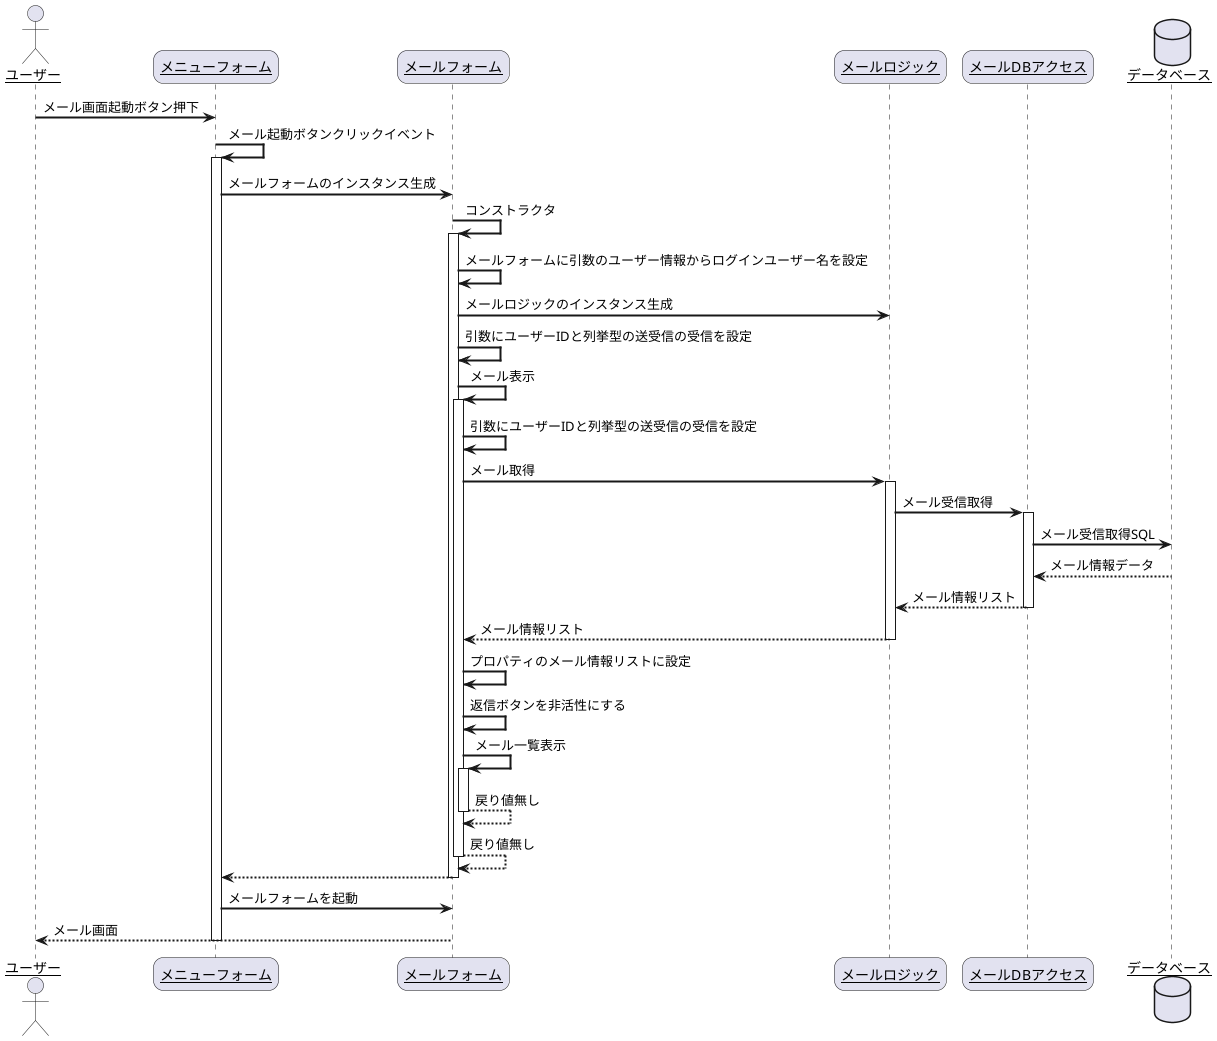 @startuml
skinparam sequenceArrowThickness 2
skinparam roundcorner 20
skinparam maxmessagesize 60
skinparam sequenceParticipant underline

actor "ユーザー" as user
participant "メニューフォーム" as menu_form
participant "メールフォーム" as mail_form
participant "メールロジック" as mail_logic
participant "メールDBアクセス" as mail_data_acces
database "データベース" as db

user -> menu_form: メール画面起動ボタン押下
menu_form -> menu_form: メール起動ボタンクリックイベント
activate menu_form
menu_form -> mail_form: メールフォームのインスタンス生成
mail_form -> mail_form: コンストラクタ
activate mail_form
mail_form -> mail_form:メールフォームに引数のユーザー情報からログインユーザー名を設定
mail_form -> mail_logic:メールロジックのインスタンス生成
mail_form -> mail_form:引数にユーザーIDと列挙型の送受信の受信を設定
mail_form -> mail_form:メール表示
activate mail_form
mail_form -> mail_form:引数にユーザーIDと列挙型の送受信の受信を設定
mail_form -> mail_logic:メール取得
activate mail_logic
mail_logic -> mail_data_acces: メール受信取得
activate mail_data_acces
mail_data_acces -> db: メール受信取得SQL
db --> mail_data_acces: メール情報データ
mail_data_acces --> mail_logic:メール情報リスト
deactivate mail_data_acces
mail_logic --> mail_form: メール情報リスト
deactivate mail_logic
mail_form -> mail_form:プロパティのメール情報リストに設定
mail_form -> mail_form:返信ボタンを非活性にする
mail_form -> mail_form:メール一覧表示
activate mail_form
mail_form --> mail_form:戻り値無し
deactivate mail_form
mail_form --> mail_form:戻り値無し
deactivate mail_form
mail_form --> menu_form:
deactivate mail_form
menu_form -> mail_form: メールフォームを起動
mail_form --> user: メール画面
deactivate menu_form

@enduml